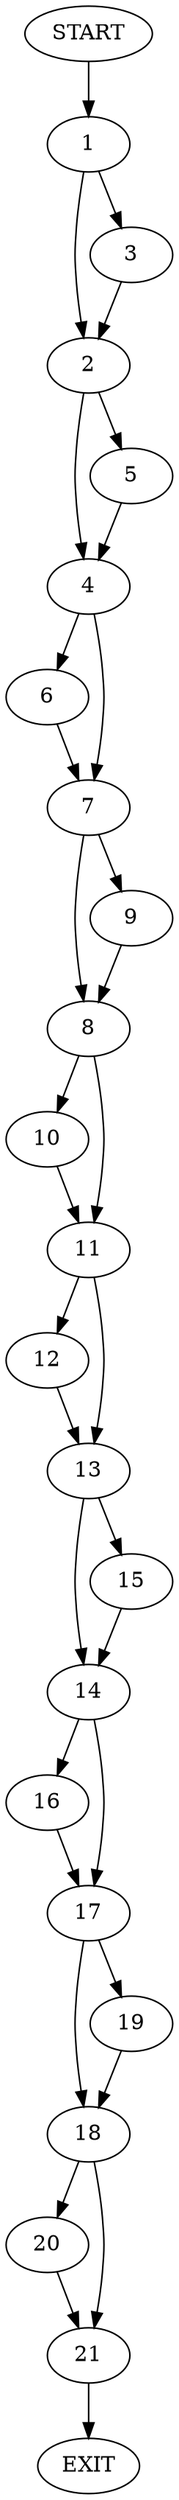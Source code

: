 digraph {
0 [label="START"]
22 [label="EXIT"]
0 -> 1
1 -> 2
1 -> 3
3 -> 2
2 -> 4
2 -> 5
4 -> 6
4 -> 7
5 -> 4
6 -> 7
7 -> 8
7 -> 9
9 -> 8
8 -> 10
8 -> 11
11 -> 12
11 -> 13
10 -> 11
13 -> 14
13 -> 15
12 -> 13
14 -> 16
14 -> 17
15 -> 14
17 -> 18
17 -> 19
16 -> 17
19 -> 18
18 -> 20
18 -> 21
21 -> 22
20 -> 21
}
